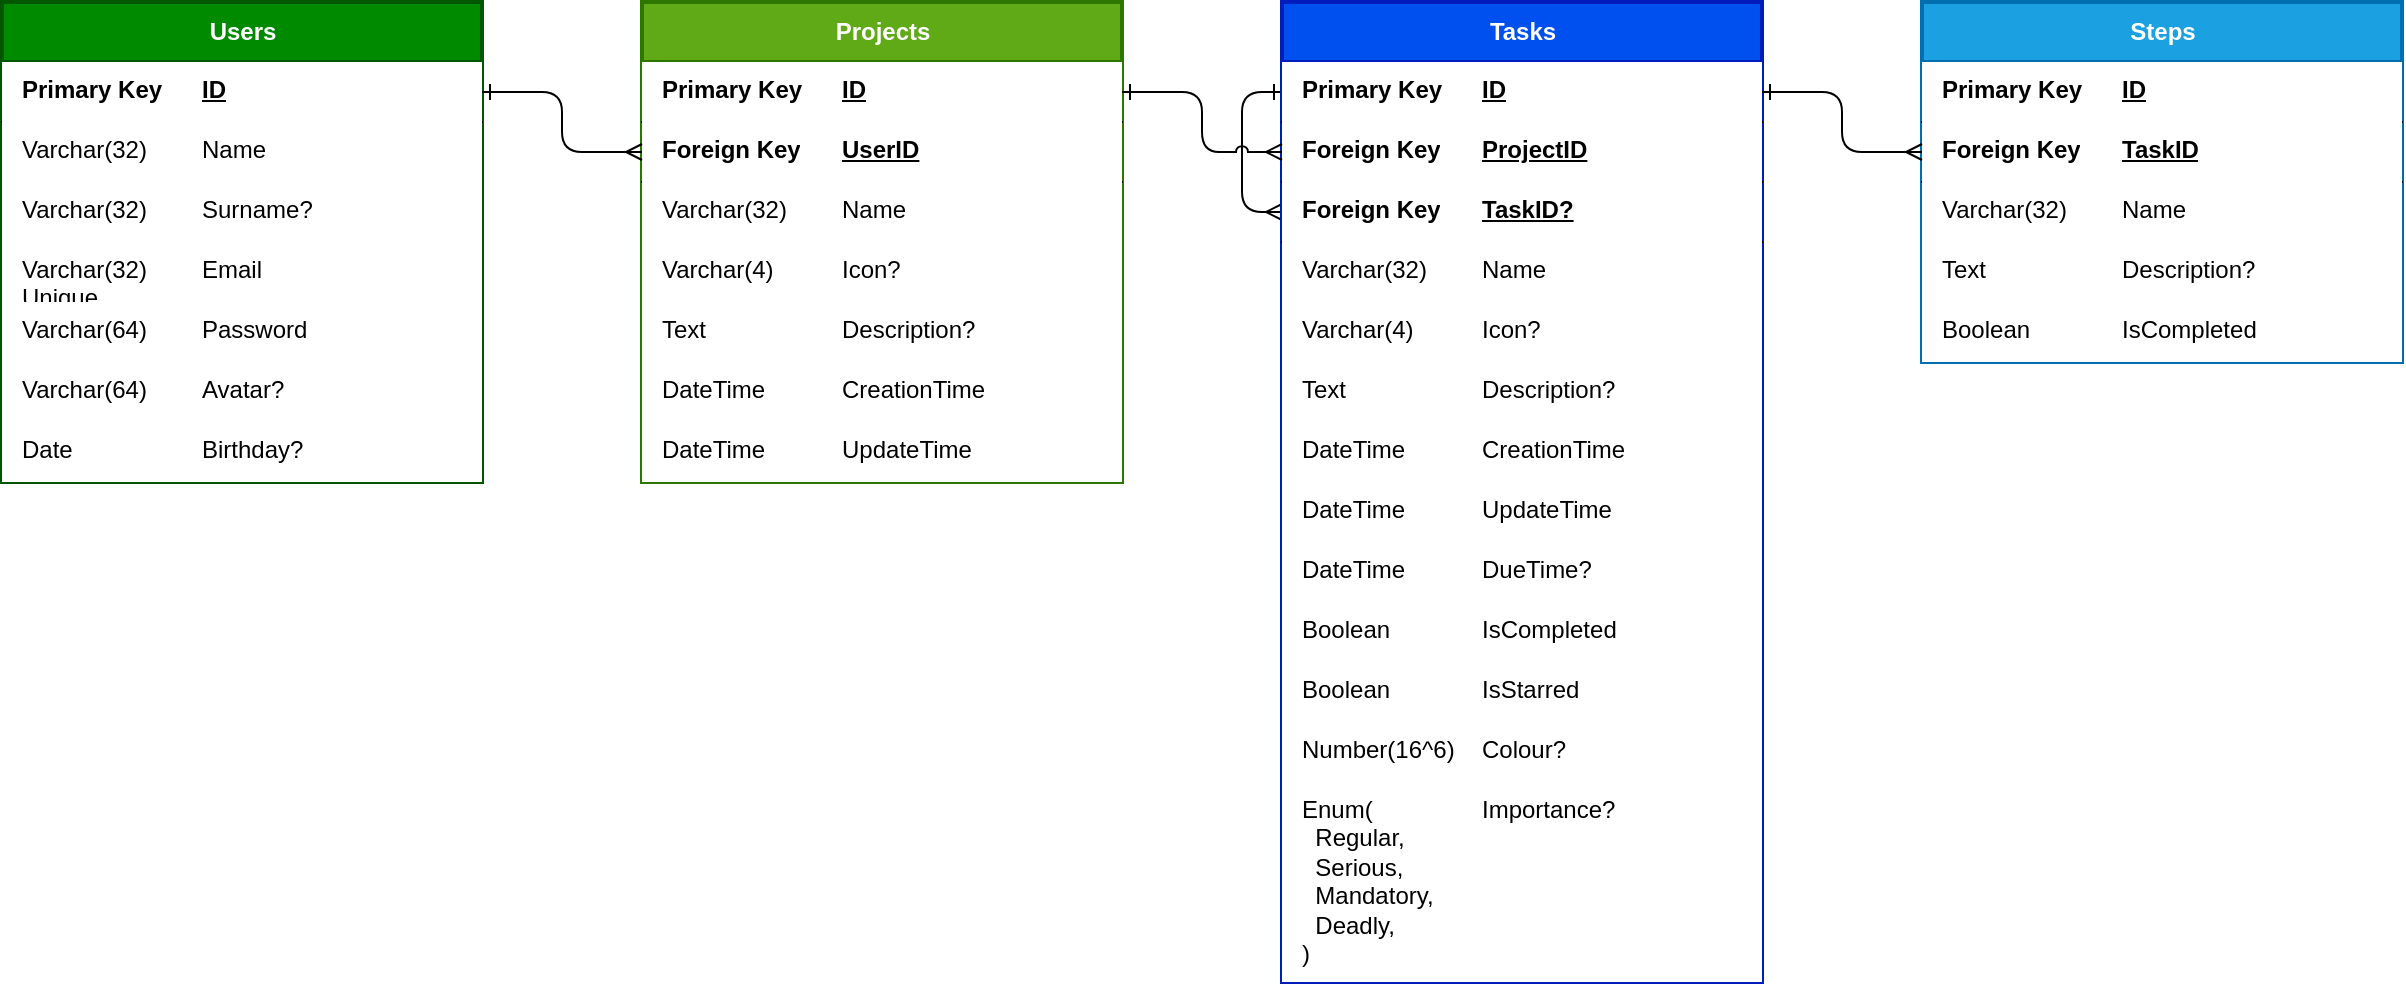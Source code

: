<mxfile version="23.0.2" type="device">
  <diagram name="Page-1" id="-p2JKgfNbA_Xg02xRwl7">
    <mxGraphModel dx="733" dy="437" grid="1" gridSize="10" guides="1" tooltips="1" connect="1" arrows="1" fold="1" page="1" pageScale="1" pageWidth="850" pageHeight="1100" math="0" shadow="0">
      <root>
        <mxCell id="0" />
        <mxCell id="1" parent="0" />
        <mxCell id="2vNhyGkmXn_JSFe3iauv-1" value="Users" style="shape=table;startSize=30;container=1;collapsible=1;childLayout=tableLayout;fixedRows=1;rowLines=0;fontStyle=1;align=center;resizeLast=1;html=1;fillColor=#008a00;fontColor=#ffffff;strokeColor=#005700;swimlaneFillColor=none;shadow=0;rounded=0;strokeWidth=2;" vertex="1" parent="1">
          <mxGeometry x="40" y="40" width="240" height="240" as="geometry" />
        </mxCell>
        <mxCell id="2vNhyGkmXn_JSFe3iauv-2" value="" style="shape=tableRow;horizontal=0;startSize=0;swimlaneHead=0;swimlaneBody=0;fillColor=none;collapsible=0;dropTarget=0;points=[[0,0.5],[1,0.5]];portConstraint=eastwest;top=0;left=0;right=0;bottom=1;align=left;spacingTop=0;spacing=2;spacingRight=0;spacingLeft=8;rounded=1;verticalAlign=top;" vertex="1" parent="2vNhyGkmXn_JSFe3iauv-1">
          <mxGeometry y="30" width="240" height="30" as="geometry" />
        </mxCell>
        <mxCell id="2vNhyGkmXn_JSFe3iauv-3" value="Primary Key" style="shape=partialRectangle;connectable=0;top=0;left=0;bottom=0;right=0;fontStyle=1;overflow=hidden;whiteSpace=wrap;html=1;align=left;spacingTop=0;spacing=2;spacingRight=0;spacingLeft=8;rounded=1;verticalAlign=top;" vertex="1" parent="2vNhyGkmXn_JSFe3iauv-2">
          <mxGeometry width="90.0" height="30" as="geometry">
            <mxRectangle width="90.0" height="30" as="alternateBounds" />
          </mxGeometry>
        </mxCell>
        <mxCell id="2vNhyGkmXn_JSFe3iauv-4" value="ID" style="shape=partialRectangle;connectable=0;top=0;left=0;bottom=0;right=0;align=left;spacingLeft=8;fontStyle=5;overflow=hidden;whiteSpace=wrap;html=1;spacingTop=0;spacing=2;spacingRight=0;rounded=1;verticalAlign=top;" vertex="1" parent="2vNhyGkmXn_JSFe3iauv-2">
          <mxGeometry x="90.0" width="150.0" height="30" as="geometry">
            <mxRectangle width="150.0" height="30" as="alternateBounds" />
          </mxGeometry>
        </mxCell>
        <mxCell id="2vNhyGkmXn_JSFe3iauv-5" value="" style="shape=tableRow;horizontal=0;startSize=0;swimlaneHead=0;swimlaneBody=0;fillColor=none;collapsible=0;dropTarget=0;points=[[0,0.5],[1,0.5]];portConstraint=eastwest;top=0;left=0;right=0;bottom=0;align=left;spacingTop=0;spacing=2;spacingRight=0;spacingLeft=8;rounded=1;verticalAlign=top;" vertex="1" parent="2vNhyGkmXn_JSFe3iauv-1">
          <mxGeometry y="60" width="240" height="30" as="geometry" />
        </mxCell>
        <mxCell id="2vNhyGkmXn_JSFe3iauv-6" value="Varchar(32)" style="shape=partialRectangle;connectable=0;top=0;left=0;bottom=0;right=0;editable=1;overflow=hidden;whiteSpace=wrap;html=1;align=left;spacingTop=0;spacing=2;spacingRight=0;spacingLeft=8;rounded=1;verticalAlign=top;" vertex="1" parent="2vNhyGkmXn_JSFe3iauv-5">
          <mxGeometry width="90.0" height="30" as="geometry">
            <mxRectangle width="90.0" height="30" as="alternateBounds" />
          </mxGeometry>
        </mxCell>
        <mxCell id="2vNhyGkmXn_JSFe3iauv-7" value="Name" style="shape=partialRectangle;connectable=0;top=0;left=0;bottom=0;right=0;align=left;spacingLeft=8;overflow=hidden;whiteSpace=wrap;html=1;spacingTop=0;spacing=2;spacingRight=0;rounded=1;verticalAlign=top;" vertex="1" parent="2vNhyGkmXn_JSFe3iauv-5">
          <mxGeometry x="90.0" width="150.0" height="30" as="geometry">
            <mxRectangle width="150.0" height="30" as="alternateBounds" />
          </mxGeometry>
        </mxCell>
        <mxCell id="2vNhyGkmXn_JSFe3iauv-8" value="" style="shape=tableRow;horizontal=0;startSize=0;swimlaneHead=0;swimlaneBody=0;fillColor=none;collapsible=0;dropTarget=0;points=[[0,0.5],[1,0.5]];portConstraint=eastwest;top=0;left=0;right=0;bottom=0;align=left;spacingTop=0;spacing=2;spacingRight=0;spacingLeft=8;rounded=1;verticalAlign=top;" vertex="1" parent="2vNhyGkmXn_JSFe3iauv-1">
          <mxGeometry y="90" width="240" height="30" as="geometry" />
        </mxCell>
        <mxCell id="2vNhyGkmXn_JSFe3iauv-9" value="Varchar(32)" style="shape=partialRectangle;connectable=0;top=0;left=0;bottom=0;right=0;editable=1;overflow=hidden;whiteSpace=wrap;html=1;align=left;spacingTop=0;spacing=2;spacingRight=0;spacingLeft=8;rounded=1;verticalAlign=top;" vertex="1" parent="2vNhyGkmXn_JSFe3iauv-8">
          <mxGeometry width="90.0" height="30" as="geometry">
            <mxRectangle width="90.0" height="30" as="alternateBounds" />
          </mxGeometry>
        </mxCell>
        <mxCell id="2vNhyGkmXn_JSFe3iauv-10" value="Surname?" style="shape=partialRectangle;connectable=0;top=0;left=0;bottom=0;right=0;align=left;spacingLeft=8;overflow=hidden;whiteSpace=wrap;html=1;spacingTop=0;spacing=2;spacingRight=0;rounded=1;verticalAlign=top;" vertex="1" parent="2vNhyGkmXn_JSFe3iauv-8">
          <mxGeometry x="90.0" width="150.0" height="30" as="geometry">
            <mxRectangle width="150.0" height="30" as="alternateBounds" />
          </mxGeometry>
        </mxCell>
        <mxCell id="2vNhyGkmXn_JSFe3iauv-11" value="" style="shape=tableRow;horizontal=0;startSize=0;swimlaneHead=0;swimlaneBody=0;fillColor=none;collapsible=0;dropTarget=0;points=[[0,0.5],[1,0.5]];portConstraint=eastwest;top=0;left=0;right=0;bottom=0;align=left;spacingTop=0;spacing=2;spacingRight=0;spacingLeft=8;rounded=1;verticalAlign=top;" vertex="1" parent="2vNhyGkmXn_JSFe3iauv-1">
          <mxGeometry y="120" width="240" height="30" as="geometry" />
        </mxCell>
        <mxCell id="2vNhyGkmXn_JSFe3iauv-12" value="Varchar(32) Unique" style="shape=partialRectangle;connectable=0;top=0;left=0;bottom=0;right=0;editable=1;overflow=hidden;whiteSpace=wrap;html=1;align=left;spacingTop=0;spacing=2;spacingRight=0;spacingLeft=8;rounded=1;verticalAlign=top;" vertex="1" parent="2vNhyGkmXn_JSFe3iauv-11">
          <mxGeometry width="90.0" height="30" as="geometry">
            <mxRectangle width="90.0" height="30" as="alternateBounds" />
          </mxGeometry>
        </mxCell>
        <mxCell id="2vNhyGkmXn_JSFe3iauv-13" value="Email" style="shape=partialRectangle;connectable=0;top=0;left=0;bottom=0;right=0;align=left;spacingLeft=8;overflow=hidden;whiteSpace=wrap;html=1;spacingTop=0;spacing=2;spacingRight=0;rounded=1;verticalAlign=top;" vertex="1" parent="2vNhyGkmXn_JSFe3iauv-11">
          <mxGeometry x="90.0" width="150.0" height="30" as="geometry">
            <mxRectangle width="150.0" height="30" as="alternateBounds" />
          </mxGeometry>
        </mxCell>
        <mxCell id="2vNhyGkmXn_JSFe3iauv-31" value="" style="shape=tableRow;horizontal=0;startSize=0;swimlaneHead=0;swimlaneBody=0;fillColor=none;collapsible=0;dropTarget=0;points=[[0,0.5],[1,0.5]];portConstraint=eastwest;top=0;left=0;right=0;bottom=0;align=left;spacingTop=0;spacing=2;spacingRight=0;spacingLeft=8;rounded=1;verticalAlign=top;" vertex="1" parent="2vNhyGkmXn_JSFe3iauv-1">
          <mxGeometry y="150" width="240" height="30" as="geometry" />
        </mxCell>
        <mxCell id="2vNhyGkmXn_JSFe3iauv-32" value="Varchar(64)" style="shape=partialRectangle;connectable=0;top=0;left=0;bottom=0;right=0;editable=1;overflow=hidden;whiteSpace=wrap;html=1;align=left;spacingTop=0;spacing=2;spacingRight=0;spacingLeft=8;rounded=1;verticalAlign=top;" vertex="1" parent="2vNhyGkmXn_JSFe3iauv-31">
          <mxGeometry width="90.0" height="30" as="geometry">
            <mxRectangle width="90.0" height="30" as="alternateBounds" />
          </mxGeometry>
        </mxCell>
        <mxCell id="2vNhyGkmXn_JSFe3iauv-33" value="Password" style="shape=partialRectangle;connectable=0;top=0;left=0;bottom=0;right=0;align=left;spacingLeft=8;overflow=hidden;whiteSpace=wrap;html=1;spacingTop=0;spacing=2;spacingRight=0;rounded=1;verticalAlign=top;" vertex="1" parent="2vNhyGkmXn_JSFe3iauv-31">
          <mxGeometry x="90.0" width="150.0" height="30" as="geometry">
            <mxRectangle width="150.0" height="30" as="alternateBounds" />
          </mxGeometry>
        </mxCell>
        <mxCell id="2vNhyGkmXn_JSFe3iauv-37" value="" style="shape=tableRow;horizontal=0;startSize=0;swimlaneHead=0;swimlaneBody=0;fillColor=none;collapsible=0;dropTarget=0;points=[[0,0.5],[1,0.5]];portConstraint=eastwest;top=0;left=0;right=0;bottom=0;align=left;spacingTop=0;spacing=2;spacingRight=0;spacingLeft=8;rounded=1;verticalAlign=top;" vertex="1" parent="2vNhyGkmXn_JSFe3iauv-1">
          <mxGeometry y="180" width="240" height="30" as="geometry" />
        </mxCell>
        <mxCell id="2vNhyGkmXn_JSFe3iauv-38" value="Varchar(64)" style="shape=partialRectangle;connectable=0;top=0;left=0;bottom=0;right=0;editable=1;overflow=hidden;whiteSpace=wrap;html=1;align=left;spacingTop=0;spacing=2;spacingRight=0;spacingLeft=8;rounded=1;verticalAlign=top;" vertex="1" parent="2vNhyGkmXn_JSFe3iauv-37">
          <mxGeometry width="90.0" height="30" as="geometry">
            <mxRectangle width="90.0" height="30" as="alternateBounds" />
          </mxGeometry>
        </mxCell>
        <mxCell id="2vNhyGkmXn_JSFe3iauv-39" value="Avatar?" style="shape=partialRectangle;connectable=0;top=0;left=0;bottom=0;right=0;align=left;spacingLeft=8;overflow=hidden;whiteSpace=wrap;html=1;spacingTop=0;spacing=2;spacingRight=0;rounded=1;verticalAlign=top;" vertex="1" parent="2vNhyGkmXn_JSFe3iauv-37">
          <mxGeometry x="90.0" width="150.0" height="30" as="geometry">
            <mxRectangle width="150.0" height="30" as="alternateBounds" />
          </mxGeometry>
        </mxCell>
        <mxCell id="2vNhyGkmXn_JSFe3iauv-34" value="" style="shape=tableRow;horizontal=0;startSize=0;swimlaneHead=0;swimlaneBody=0;fillColor=none;collapsible=0;dropTarget=0;points=[[0,0.5],[1,0.5]];portConstraint=eastwest;top=0;left=0;right=0;bottom=0;align=left;spacingTop=0;spacing=2;spacingRight=0;spacingLeft=8;rounded=1;verticalAlign=top;" vertex="1" parent="2vNhyGkmXn_JSFe3iauv-1">
          <mxGeometry y="210" width="240" height="30" as="geometry" />
        </mxCell>
        <mxCell id="2vNhyGkmXn_JSFe3iauv-35" value="Date" style="shape=partialRectangle;connectable=0;top=0;left=0;bottom=0;right=0;editable=1;overflow=hidden;whiteSpace=wrap;html=1;align=left;spacingTop=0;spacing=2;spacingRight=0;spacingLeft=8;rounded=1;verticalAlign=top;" vertex="1" parent="2vNhyGkmXn_JSFe3iauv-34">
          <mxGeometry width="90.0" height="30" as="geometry">
            <mxRectangle width="90.0" height="30" as="alternateBounds" />
          </mxGeometry>
        </mxCell>
        <mxCell id="2vNhyGkmXn_JSFe3iauv-36" value="Birthday?" style="shape=partialRectangle;connectable=0;top=0;left=0;bottom=0;right=0;align=left;spacingLeft=8;overflow=hidden;whiteSpace=wrap;html=1;spacingTop=0;spacing=2;spacingRight=0;rounded=1;verticalAlign=top;" vertex="1" parent="2vNhyGkmXn_JSFe3iauv-34">
          <mxGeometry x="90.0" width="150.0" height="30" as="geometry">
            <mxRectangle width="150.0" height="30" as="alternateBounds" />
          </mxGeometry>
        </mxCell>
        <mxCell id="2vNhyGkmXn_JSFe3iauv-40" value="Projects" style="shape=table;startSize=30;container=1;collapsible=1;childLayout=tableLayout;fixedRows=1;rowLines=0;fontStyle=1;align=center;resizeLast=1;html=1;fillColor=#60a917;fontColor=#ffffff;strokeColor=#2D7600;swimlaneFillColor=none;shadow=0;rounded=0;strokeWidth=2;" vertex="1" parent="1">
          <mxGeometry x="360" y="40" width="240" height="240" as="geometry" />
        </mxCell>
        <mxCell id="2vNhyGkmXn_JSFe3iauv-41" value="" style="shape=tableRow;horizontal=0;startSize=0;swimlaneHead=0;swimlaneBody=0;fillColor=none;collapsible=0;dropTarget=0;points=[[0,0.5],[1,0.5]];portConstraint=eastwest;top=0;left=0;right=0;bottom=1;align=left;spacingTop=0;spacing=2;spacingRight=0;spacingLeft=8;rounded=1;verticalAlign=top;" vertex="1" parent="2vNhyGkmXn_JSFe3iauv-40">
          <mxGeometry y="30" width="240" height="30" as="geometry" />
        </mxCell>
        <mxCell id="2vNhyGkmXn_JSFe3iauv-42" value="Primary Key" style="shape=partialRectangle;connectable=0;top=0;left=0;bottom=0;right=0;fontStyle=1;overflow=hidden;whiteSpace=wrap;html=1;align=left;spacingTop=0;spacing=2;spacingRight=0;spacingLeft=8;rounded=1;verticalAlign=top;" vertex="1" parent="2vNhyGkmXn_JSFe3iauv-41">
          <mxGeometry width="90.0" height="30" as="geometry">
            <mxRectangle width="90.0" height="30" as="alternateBounds" />
          </mxGeometry>
        </mxCell>
        <mxCell id="2vNhyGkmXn_JSFe3iauv-43" value="ID" style="shape=partialRectangle;connectable=0;top=0;left=0;bottom=0;right=0;align=left;spacingLeft=8;fontStyle=5;overflow=hidden;whiteSpace=wrap;html=1;spacingTop=0;spacing=2;spacingRight=0;rounded=1;verticalAlign=top;" vertex="1" parent="2vNhyGkmXn_JSFe3iauv-41">
          <mxGeometry x="90.0" width="150.0" height="30" as="geometry">
            <mxRectangle width="150.0" height="30" as="alternateBounds" />
          </mxGeometry>
        </mxCell>
        <mxCell id="2vNhyGkmXn_JSFe3iauv-62" value="" style="shape=tableRow;horizontal=0;startSize=0;swimlaneHead=0;swimlaneBody=0;fillColor=none;collapsible=0;dropTarget=0;points=[[0,0.5],[1,0.5]];portConstraint=eastwest;top=0;left=0;right=0;bottom=1;align=left;spacingTop=0;spacing=2;spacingRight=0;spacingLeft=8;rounded=1;verticalAlign=top;" vertex="1" parent="2vNhyGkmXn_JSFe3iauv-40">
          <mxGeometry y="60" width="240" height="30" as="geometry" />
        </mxCell>
        <mxCell id="2vNhyGkmXn_JSFe3iauv-63" value="Foreign Key" style="shape=partialRectangle;connectable=0;top=0;left=0;bottom=0;right=0;fontStyle=1;overflow=hidden;whiteSpace=wrap;html=1;align=left;spacingTop=0;spacing=2;spacingRight=0;spacingLeft=8;rounded=1;verticalAlign=top;" vertex="1" parent="2vNhyGkmXn_JSFe3iauv-62">
          <mxGeometry width="90.0" height="30" as="geometry">
            <mxRectangle width="90.0" height="30" as="alternateBounds" />
          </mxGeometry>
        </mxCell>
        <mxCell id="2vNhyGkmXn_JSFe3iauv-64" value="UserID" style="shape=partialRectangle;connectable=0;top=0;left=0;bottom=0;right=0;align=left;spacingLeft=8;fontStyle=5;overflow=hidden;whiteSpace=wrap;html=1;spacingTop=0;spacing=2;spacingRight=0;rounded=1;verticalAlign=top;" vertex="1" parent="2vNhyGkmXn_JSFe3iauv-62">
          <mxGeometry x="90.0" width="150.0" height="30" as="geometry">
            <mxRectangle width="150.0" height="30" as="alternateBounds" />
          </mxGeometry>
        </mxCell>
        <mxCell id="2vNhyGkmXn_JSFe3iauv-44" value="" style="shape=tableRow;horizontal=0;startSize=0;swimlaneHead=0;swimlaneBody=0;fillColor=none;collapsible=0;dropTarget=0;points=[[0,0.5],[1,0.5]];portConstraint=eastwest;top=0;left=0;right=0;bottom=0;align=left;spacingTop=0;spacing=2;spacingRight=0;spacingLeft=8;rounded=1;verticalAlign=top;" vertex="1" parent="2vNhyGkmXn_JSFe3iauv-40">
          <mxGeometry y="90" width="240" height="30" as="geometry" />
        </mxCell>
        <mxCell id="2vNhyGkmXn_JSFe3iauv-45" value="Varchar(32)" style="shape=partialRectangle;connectable=0;top=0;left=0;bottom=0;right=0;editable=1;overflow=hidden;whiteSpace=wrap;html=1;align=left;spacingTop=0;spacing=2;spacingRight=0;spacingLeft=8;rounded=1;verticalAlign=top;" vertex="1" parent="2vNhyGkmXn_JSFe3iauv-44">
          <mxGeometry width="90.0" height="30" as="geometry">
            <mxRectangle width="90.0" height="30" as="alternateBounds" />
          </mxGeometry>
        </mxCell>
        <mxCell id="2vNhyGkmXn_JSFe3iauv-46" value="Name" style="shape=partialRectangle;connectable=0;top=0;left=0;bottom=0;right=0;align=left;spacingLeft=8;overflow=hidden;whiteSpace=wrap;html=1;spacingTop=0;spacing=2;spacingRight=0;rounded=1;verticalAlign=top;" vertex="1" parent="2vNhyGkmXn_JSFe3iauv-44">
          <mxGeometry x="90.0" width="150.0" height="30" as="geometry">
            <mxRectangle width="150.0" height="30" as="alternateBounds" />
          </mxGeometry>
        </mxCell>
        <mxCell id="2vNhyGkmXn_JSFe3iauv-47" value="" style="shape=tableRow;horizontal=0;startSize=0;swimlaneHead=0;swimlaneBody=0;fillColor=none;collapsible=0;dropTarget=0;points=[[0,0.5],[1,0.5]];portConstraint=eastwest;top=0;left=0;right=0;bottom=0;align=left;spacingTop=0;spacing=2;spacingRight=0;spacingLeft=8;rounded=1;verticalAlign=top;" vertex="1" parent="2vNhyGkmXn_JSFe3iauv-40">
          <mxGeometry y="120" width="240" height="30" as="geometry" />
        </mxCell>
        <mxCell id="2vNhyGkmXn_JSFe3iauv-48" value="Varchar(4)" style="shape=partialRectangle;connectable=0;top=0;left=0;bottom=0;right=0;editable=1;overflow=hidden;whiteSpace=wrap;html=1;align=left;spacingTop=0;spacing=2;spacingRight=0;spacingLeft=8;rounded=1;verticalAlign=top;" vertex="1" parent="2vNhyGkmXn_JSFe3iauv-47">
          <mxGeometry width="90.0" height="30" as="geometry">
            <mxRectangle width="90.0" height="30" as="alternateBounds" />
          </mxGeometry>
        </mxCell>
        <mxCell id="2vNhyGkmXn_JSFe3iauv-49" value="Icon?" style="shape=partialRectangle;connectable=0;top=0;left=0;bottom=0;right=0;align=left;spacingLeft=8;overflow=hidden;whiteSpace=wrap;html=1;spacingTop=0;spacing=2;spacingRight=0;rounded=1;verticalAlign=top;" vertex="1" parent="2vNhyGkmXn_JSFe3iauv-47">
          <mxGeometry x="90.0" width="150.0" height="30" as="geometry">
            <mxRectangle width="150.0" height="30" as="alternateBounds" />
          </mxGeometry>
        </mxCell>
        <mxCell id="2vNhyGkmXn_JSFe3iauv-85" value="" style="shape=tableRow;horizontal=0;startSize=0;swimlaneHead=0;swimlaneBody=0;fillColor=none;collapsible=0;dropTarget=0;points=[[0,0.5],[1,0.5]];portConstraint=eastwest;top=0;left=0;right=0;bottom=0;align=left;spacingTop=0;spacing=2;spacingRight=0;spacingLeft=8;rounded=1;verticalAlign=top;" vertex="1" parent="2vNhyGkmXn_JSFe3iauv-40">
          <mxGeometry y="150" width="240" height="30" as="geometry" />
        </mxCell>
        <mxCell id="2vNhyGkmXn_JSFe3iauv-86" value="Text" style="shape=partialRectangle;connectable=0;top=0;left=0;bottom=0;right=0;editable=1;overflow=hidden;whiteSpace=wrap;html=1;align=left;spacingTop=0;spacing=2;spacingRight=0;spacingLeft=8;rounded=1;verticalAlign=top;" vertex="1" parent="2vNhyGkmXn_JSFe3iauv-85">
          <mxGeometry width="90.0" height="30" as="geometry">
            <mxRectangle width="90.0" height="30" as="alternateBounds" />
          </mxGeometry>
        </mxCell>
        <mxCell id="2vNhyGkmXn_JSFe3iauv-87" value="Description?" style="shape=partialRectangle;connectable=0;top=0;left=0;bottom=0;right=0;align=left;spacingLeft=8;overflow=hidden;whiteSpace=wrap;html=1;spacingTop=0;spacing=2;spacingRight=0;rounded=1;verticalAlign=top;" vertex="1" parent="2vNhyGkmXn_JSFe3iauv-85">
          <mxGeometry x="90.0" width="150.0" height="30" as="geometry">
            <mxRectangle width="150.0" height="30" as="alternateBounds" />
          </mxGeometry>
        </mxCell>
        <mxCell id="2vNhyGkmXn_JSFe3iauv-79" value="" style="shape=tableRow;horizontal=0;startSize=0;swimlaneHead=0;swimlaneBody=0;fillColor=none;collapsible=0;dropTarget=0;points=[[0,0.5],[1,0.5]];portConstraint=eastwest;top=0;left=0;right=0;bottom=0;align=left;spacingTop=0;spacing=2;spacingRight=0;spacingLeft=8;rounded=1;verticalAlign=top;" vertex="1" parent="2vNhyGkmXn_JSFe3iauv-40">
          <mxGeometry y="180" width="240" height="30" as="geometry" />
        </mxCell>
        <mxCell id="2vNhyGkmXn_JSFe3iauv-80" value="DateTime" style="shape=partialRectangle;connectable=0;top=0;left=0;bottom=0;right=0;editable=1;overflow=hidden;whiteSpace=wrap;html=1;align=left;spacingTop=0;spacing=2;spacingRight=0;spacingLeft=8;rounded=1;verticalAlign=top;" vertex="1" parent="2vNhyGkmXn_JSFe3iauv-79">
          <mxGeometry width="90.0" height="30" as="geometry">
            <mxRectangle width="90.0" height="30" as="alternateBounds" />
          </mxGeometry>
        </mxCell>
        <mxCell id="2vNhyGkmXn_JSFe3iauv-81" value="CreationTime" style="shape=partialRectangle;connectable=0;top=0;left=0;bottom=0;right=0;align=left;spacingLeft=8;overflow=hidden;whiteSpace=wrap;html=1;spacingTop=0;spacing=2;spacingRight=0;rounded=1;verticalAlign=top;" vertex="1" parent="2vNhyGkmXn_JSFe3iauv-79">
          <mxGeometry x="90.0" width="150.0" height="30" as="geometry">
            <mxRectangle width="150.0" height="30" as="alternateBounds" />
          </mxGeometry>
        </mxCell>
        <mxCell id="2vNhyGkmXn_JSFe3iauv-82" value="" style="shape=tableRow;horizontal=0;startSize=0;swimlaneHead=0;swimlaneBody=0;fillColor=none;collapsible=0;dropTarget=0;points=[[0,0.5],[1,0.5]];portConstraint=eastwest;top=0;left=0;right=0;bottom=0;align=left;spacingTop=0;spacing=2;spacingRight=0;spacingLeft=8;rounded=1;verticalAlign=top;" vertex="1" parent="2vNhyGkmXn_JSFe3iauv-40">
          <mxGeometry y="210" width="240" height="30" as="geometry" />
        </mxCell>
        <mxCell id="2vNhyGkmXn_JSFe3iauv-83" value="DateTime" style="shape=partialRectangle;connectable=0;top=0;left=0;bottom=0;right=0;editable=1;overflow=hidden;whiteSpace=wrap;html=1;align=left;spacingTop=0;spacing=2;spacingRight=0;spacingLeft=8;rounded=1;verticalAlign=top;" vertex="1" parent="2vNhyGkmXn_JSFe3iauv-82">
          <mxGeometry width="90.0" height="30" as="geometry">
            <mxRectangle width="90.0" height="30" as="alternateBounds" />
          </mxGeometry>
        </mxCell>
        <mxCell id="2vNhyGkmXn_JSFe3iauv-84" value="UpdateTime" style="shape=partialRectangle;connectable=0;top=0;left=0;bottom=0;right=0;align=left;spacingLeft=8;overflow=hidden;whiteSpace=wrap;html=1;spacingTop=0;spacing=2;spacingRight=0;rounded=1;verticalAlign=top;" vertex="1" parent="2vNhyGkmXn_JSFe3iauv-82">
          <mxGeometry x="90.0" width="150.0" height="30" as="geometry">
            <mxRectangle width="150.0" height="30" as="alternateBounds" />
          </mxGeometry>
        </mxCell>
        <mxCell id="2vNhyGkmXn_JSFe3iauv-91" style="edgeStyle=orthogonalEdgeStyle;rounded=1;orthogonalLoop=1;jettySize=auto;html=1;exitX=0;exitY=0.5;exitDx=0;exitDy=0;entryX=0;entryY=0.5;entryDx=0;entryDy=0;startArrow=ERmany;startFill=0;endArrow=ERone;endFill=0;jumpStyle=arc;verticalAlign=top;spacingTop=0;spacingLeft=8;" edge="1" parent="1" source="2vNhyGkmXn_JSFe3iauv-88" target="2vNhyGkmXn_JSFe3iauv-67">
          <mxGeometry relative="1" as="geometry" />
        </mxCell>
        <mxCell id="2vNhyGkmXn_JSFe3iauv-65" style="edgeStyle=orthogonalEdgeStyle;rounded=1;orthogonalLoop=1;jettySize=auto;html=1;exitX=0;exitY=0.5;exitDx=0;exitDy=0;entryX=1;entryY=0.5;entryDx=0;entryDy=0;endArrow=ERone;endFill=0;startArrow=ERmany;startFill=0;align=left;spacingTop=0;spacing=2;spacingRight=0;spacingLeft=8;jumpStyle=arc;verticalAlign=top;" edge="1" parent="1" source="2vNhyGkmXn_JSFe3iauv-62" target="2vNhyGkmXn_JSFe3iauv-2">
          <mxGeometry relative="1" as="geometry" />
        </mxCell>
        <mxCell id="2vNhyGkmXn_JSFe3iauv-66" value="Tasks" style="shape=table;startSize=30;container=1;collapsible=1;childLayout=tableLayout;fixedRows=1;rowLines=0;fontStyle=1;align=center;resizeLast=1;html=1;fillColor=#0050ef;fontColor=#ffffff;strokeColor=#001DBC;swimlaneFillColor=none;shadow=0;rounded=0;strokeWidth=2;" vertex="1" parent="1">
          <mxGeometry x="680" y="40" width="240.0" height="490" as="geometry" />
        </mxCell>
        <mxCell id="2vNhyGkmXn_JSFe3iauv-67" value="" style="shape=tableRow;horizontal=0;startSize=0;swimlaneHead=0;swimlaneBody=0;fillColor=none;collapsible=0;dropTarget=0;points=[[0,0.5],[1,0.5]];portConstraint=eastwest;top=0;left=0;right=0;bottom=1;align=left;spacingTop=0;spacing=2;spacingRight=0;spacingLeft=8;rounded=1;verticalAlign=top;" vertex="1" parent="2vNhyGkmXn_JSFe3iauv-66">
          <mxGeometry y="30" width="240.0" height="30" as="geometry" />
        </mxCell>
        <mxCell id="2vNhyGkmXn_JSFe3iauv-68" value="Primary Key" style="shape=partialRectangle;connectable=0;top=0;left=0;bottom=0;right=0;fontStyle=1;overflow=hidden;whiteSpace=wrap;html=1;align=left;spacingTop=0;spacing=2;spacingRight=0;spacingLeft=8;rounded=1;verticalAlign=top;" vertex="1" parent="2vNhyGkmXn_JSFe3iauv-67">
          <mxGeometry width="90.0" height="30" as="geometry">
            <mxRectangle width="90.0" height="30" as="alternateBounds" />
          </mxGeometry>
        </mxCell>
        <mxCell id="2vNhyGkmXn_JSFe3iauv-69" value="ID" style="shape=partialRectangle;connectable=0;top=0;left=0;bottom=0;right=0;align=left;spacingLeft=8;fontStyle=5;overflow=hidden;whiteSpace=wrap;html=1;spacingTop=0;spacing=2;spacingRight=0;rounded=1;verticalAlign=top;" vertex="1" parent="2vNhyGkmXn_JSFe3iauv-67">
          <mxGeometry x="90.0" width="150" height="30" as="geometry">
            <mxRectangle width="150" height="30" as="alternateBounds" />
          </mxGeometry>
        </mxCell>
        <mxCell id="2vNhyGkmXn_JSFe3iauv-70" value="" style="shape=tableRow;horizontal=0;startSize=0;swimlaneHead=0;swimlaneBody=0;fillColor=none;collapsible=0;dropTarget=0;points=[[0,0.5],[1,0.5]];portConstraint=eastwest;top=0;left=0;right=0;bottom=1;align=left;spacingTop=0;spacing=2;spacingRight=0;spacingLeft=8;rounded=1;verticalAlign=top;" vertex="1" parent="2vNhyGkmXn_JSFe3iauv-66">
          <mxGeometry y="60" width="240.0" height="30" as="geometry" />
        </mxCell>
        <mxCell id="2vNhyGkmXn_JSFe3iauv-71" value="Foreign Key" style="shape=partialRectangle;connectable=0;top=0;left=0;bottom=0;right=0;fontStyle=1;overflow=hidden;whiteSpace=wrap;html=1;align=left;spacingTop=0;spacing=2;spacingRight=0;spacingLeft=8;rounded=1;verticalAlign=top;" vertex="1" parent="2vNhyGkmXn_JSFe3iauv-70">
          <mxGeometry width="90.0" height="30" as="geometry">
            <mxRectangle width="90.0" height="30" as="alternateBounds" />
          </mxGeometry>
        </mxCell>
        <mxCell id="2vNhyGkmXn_JSFe3iauv-72" value="ProjectID" style="shape=partialRectangle;connectable=0;top=0;left=0;bottom=0;right=0;align=left;spacingLeft=8;fontStyle=5;overflow=hidden;whiteSpace=wrap;html=1;spacingTop=0;spacing=2;spacingRight=0;rounded=1;verticalAlign=top;" vertex="1" parent="2vNhyGkmXn_JSFe3iauv-70">
          <mxGeometry x="90.0" width="150" height="30" as="geometry">
            <mxRectangle width="150" height="30" as="alternateBounds" />
          </mxGeometry>
        </mxCell>
        <mxCell id="2vNhyGkmXn_JSFe3iauv-88" value="" style="shape=tableRow;horizontal=0;startSize=0;swimlaneHead=0;swimlaneBody=0;fillColor=none;collapsible=0;dropTarget=0;points=[[0,0.5],[1,0.5]];portConstraint=eastwest;top=0;left=0;right=0;bottom=1;align=left;spacingTop=0;spacing=2;spacingRight=0;spacingLeft=8;rounded=1;verticalAlign=top;" vertex="1" parent="2vNhyGkmXn_JSFe3iauv-66">
          <mxGeometry y="90" width="240.0" height="30" as="geometry" />
        </mxCell>
        <mxCell id="2vNhyGkmXn_JSFe3iauv-89" value="Foreign Key" style="shape=partialRectangle;connectable=0;top=0;left=0;bottom=0;right=0;fontStyle=1;overflow=hidden;whiteSpace=wrap;html=1;align=left;spacingTop=0;spacing=2;spacingRight=0;spacingLeft=8;rounded=1;verticalAlign=top;" vertex="1" parent="2vNhyGkmXn_JSFe3iauv-88">
          <mxGeometry width="90.0" height="30" as="geometry">
            <mxRectangle width="90.0" height="30" as="alternateBounds" />
          </mxGeometry>
        </mxCell>
        <mxCell id="2vNhyGkmXn_JSFe3iauv-90" value="TaskID?" style="shape=partialRectangle;connectable=0;top=0;left=0;bottom=0;right=0;align=left;spacingLeft=8;fontStyle=5;overflow=hidden;whiteSpace=wrap;html=1;spacingTop=0;spacing=2;spacingRight=0;rounded=1;verticalAlign=top;" vertex="1" parent="2vNhyGkmXn_JSFe3iauv-88">
          <mxGeometry x="90.0" width="150" height="30" as="geometry">
            <mxRectangle width="150" height="30" as="alternateBounds" />
          </mxGeometry>
        </mxCell>
        <mxCell id="2vNhyGkmXn_JSFe3iauv-73" value="" style="shape=tableRow;horizontal=0;startSize=0;swimlaneHead=0;swimlaneBody=0;fillColor=none;collapsible=0;dropTarget=0;points=[[0,0.5],[1,0.5]];portConstraint=eastwest;top=0;left=0;right=0;bottom=0;align=left;spacingTop=0;spacing=2;spacingRight=0;spacingLeft=8;rounded=1;verticalAlign=top;" vertex="1" parent="2vNhyGkmXn_JSFe3iauv-66">
          <mxGeometry y="120" width="240.0" height="30" as="geometry" />
        </mxCell>
        <mxCell id="2vNhyGkmXn_JSFe3iauv-74" value="Varchar(32)" style="shape=partialRectangle;connectable=0;top=0;left=0;bottom=0;right=0;editable=1;overflow=hidden;whiteSpace=wrap;html=1;align=left;spacingTop=0;spacing=2;spacingRight=0;spacingLeft=8;rounded=1;verticalAlign=top;" vertex="1" parent="2vNhyGkmXn_JSFe3iauv-73">
          <mxGeometry width="90.0" height="30" as="geometry">
            <mxRectangle width="90.0" height="30" as="alternateBounds" />
          </mxGeometry>
        </mxCell>
        <mxCell id="2vNhyGkmXn_JSFe3iauv-75" value="Name" style="shape=partialRectangle;connectable=0;top=0;left=0;bottom=0;right=0;align=left;spacingLeft=8;overflow=hidden;whiteSpace=wrap;html=1;spacingTop=0;spacing=2;spacingRight=0;rounded=1;verticalAlign=top;" vertex="1" parent="2vNhyGkmXn_JSFe3iauv-73">
          <mxGeometry x="90.0" width="150" height="30" as="geometry">
            <mxRectangle width="150" height="30" as="alternateBounds" />
          </mxGeometry>
        </mxCell>
        <mxCell id="2vNhyGkmXn_JSFe3iauv-76" value="" style="shape=tableRow;horizontal=0;startSize=0;swimlaneHead=0;swimlaneBody=0;fillColor=none;collapsible=0;dropTarget=0;points=[[0,0.5],[1,0.5]];portConstraint=eastwest;top=0;left=0;right=0;bottom=0;align=left;spacingTop=0;spacing=2;spacingRight=0;spacingLeft=8;rounded=1;verticalAlign=top;" vertex="1" parent="2vNhyGkmXn_JSFe3iauv-66">
          <mxGeometry y="150" width="240.0" height="30" as="geometry" />
        </mxCell>
        <mxCell id="2vNhyGkmXn_JSFe3iauv-77" value="Varchar(4)" style="shape=partialRectangle;connectable=0;top=0;left=0;bottom=0;right=0;editable=1;overflow=hidden;whiteSpace=wrap;html=1;align=left;spacingTop=0;spacing=2;spacingRight=0;spacingLeft=8;rounded=1;verticalAlign=top;" vertex="1" parent="2vNhyGkmXn_JSFe3iauv-76">
          <mxGeometry width="90.0" height="30" as="geometry">
            <mxRectangle width="90.0" height="30" as="alternateBounds" />
          </mxGeometry>
        </mxCell>
        <mxCell id="2vNhyGkmXn_JSFe3iauv-78" value="Icon?" style="shape=partialRectangle;connectable=0;top=0;left=0;bottom=0;right=0;align=left;spacingLeft=8;overflow=hidden;whiteSpace=wrap;html=1;spacingTop=0;spacing=2;spacingRight=0;rounded=1;verticalAlign=top;" vertex="1" parent="2vNhyGkmXn_JSFe3iauv-76">
          <mxGeometry x="90.0" width="150" height="30" as="geometry">
            <mxRectangle width="150" height="30" as="alternateBounds" />
          </mxGeometry>
        </mxCell>
        <mxCell id="2vNhyGkmXn_JSFe3iauv-95" value="" style="shape=tableRow;horizontal=0;startSize=0;swimlaneHead=0;swimlaneBody=0;fillColor=none;collapsible=0;dropTarget=0;points=[[0,0.5],[1,0.5]];portConstraint=eastwest;top=0;left=0;right=0;bottom=0;align=left;spacingTop=0;spacing=2;spacingRight=0;spacingLeft=8;rounded=1;verticalAlign=top;" vertex="1" parent="2vNhyGkmXn_JSFe3iauv-66">
          <mxGeometry y="180" width="240.0" height="30" as="geometry" />
        </mxCell>
        <mxCell id="2vNhyGkmXn_JSFe3iauv-96" value="Text" style="shape=partialRectangle;connectable=0;top=0;left=0;bottom=0;right=0;editable=1;overflow=hidden;whiteSpace=wrap;html=1;align=left;spacingTop=0;spacing=2;spacingRight=0;spacingLeft=8;rounded=1;verticalAlign=top;" vertex="1" parent="2vNhyGkmXn_JSFe3iauv-95">
          <mxGeometry width="90.0" height="30" as="geometry">
            <mxRectangle width="90.0" height="30" as="alternateBounds" />
          </mxGeometry>
        </mxCell>
        <mxCell id="2vNhyGkmXn_JSFe3iauv-97" value="Description?" style="shape=partialRectangle;connectable=0;top=0;left=0;bottom=0;right=0;align=left;spacingLeft=8;overflow=hidden;whiteSpace=wrap;html=1;spacingTop=0;spacing=2;spacingRight=0;rounded=1;verticalAlign=top;" vertex="1" parent="2vNhyGkmXn_JSFe3iauv-95">
          <mxGeometry x="90.0" width="150" height="30" as="geometry">
            <mxRectangle width="150" height="30" as="alternateBounds" />
          </mxGeometry>
        </mxCell>
        <mxCell id="2vNhyGkmXn_JSFe3iauv-98" value="" style="shape=tableRow;horizontal=0;startSize=0;swimlaneHead=0;swimlaneBody=0;fillColor=none;collapsible=0;dropTarget=0;points=[[0,0.5],[1,0.5]];portConstraint=eastwest;top=0;left=0;right=0;bottom=0;align=left;spacingTop=0;spacing=2;spacingRight=0;spacingLeft=8;rounded=1;verticalAlign=top;" vertex="1" parent="2vNhyGkmXn_JSFe3iauv-66">
          <mxGeometry y="210" width="240.0" height="30" as="geometry" />
        </mxCell>
        <mxCell id="2vNhyGkmXn_JSFe3iauv-99" value="DateTime" style="shape=partialRectangle;connectable=0;top=0;left=0;bottom=0;right=0;editable=1;overflow=hidden;whiteSpace=wrap;html=1;align=left;spacingTop=0;spacing=2;spacingRight=0;spacingLeft=8;rounded=1;verticalAlign=top;" vertex="1" parent="2vNhyGkmXn_JSFe3iauv-98">
          <mxGeometry width="90.0" height="30" as="geometry">
            <mxRectangle width="90.0" height="30" as="alternateBounds" />
          </mxGeometry>
        </mxCell>
        <mxCell id="2vNhyGkmXn_JSFe3iauv-100" value="CreationTime" style="shape=partialRectangle;connectable=0;top=0;left=0;bottom=0;right=0;align=left;spacingLeft=8;overflow=hidden;whiteSpace=wrap;html=1;spacingTop=0;spacing=2;spacingRight=0;rounded=1;verticalAlign=top;" vertex="1" parent="2vNhyGkmXn_JSFe3iauv-98">
          <mxGeometry x="90.0" width="150" height="30" as="geometry">
            <mxRectangle width="150" height="30" as="alternateBounds" />
          </mxGeometry>
        </mxCell>
        <mxCell id="2vNhyGkmXn_JSFe3iauv-101" value="" style="shape=tableRow;horizontal=0;startSize=0;swimlaneHead=0;swimlaneBody=0;fillColor=none;collapsible=0;dropTarget=0;points=[[0,0.5],[1,0.5]];portConstraint=eastwest;top=0;left=0;right=0;bottom=0;align=left;spacingTop=0;spacing=2;spacingRight=0;spacingLeft=8;rounded=1;verticalAlign=top;" vertex="1" parent="2vNhyGkmXn_JSFe3iauv-66">
          <mxGeometry y="240" width="240.0" height="30" as="geometry" />
        </mxCell>
        <mxCell id="2vNhyGkmXn_JSFe3iauv-102" value="DateTime" style="shape=partialRectangle;connectable=0;top=0;left=0;bottom=0;right=0;editable=1;overflow=hidden;whiteSpace=wrap;html=1;align=left;spacingTop=0;spacing=2;spacingRight=0;spacingLeft=8;rounded=1;verticalAlign=top;" vertex="1" parent="2vNhyGkmXn_JSFe3iauv-101">
          <mxGeometry width="90.0" height="30" as="geometry">
            <mxRectangle width="90.0" height="30" as="alternateBounds" />
          </mxGeometry>
        </mxCell>
        <mxCell id="2vNhyGkmXn_JSFe3iauv-103" value="UpdateTime" style="shape=partialRectangle;connectable=0;top=0;left=0;bottom=0;right=0;align=left;spacingLeft=8;overflow=hidden;whiteSpace=wrap;html=1;spacingTop=0;spacing=2;spacingRight=0;rounded=1;verticalAlign=top;" vertex="1" parent="2vNhyGkmXn_JSFe3iauv-101">
          <mxGeometry x="90.0" width="150" height="30" as="geometry">
            <mxRectangle width="150" height="30" as="alternateBounds" />
          </mxGeometry>
        </mxCell>
        <mxCell id="2vNhyGkmXn_JSFe3iauv-137" value="" style="shape=tableRow;horizontal=0;startSize=0;swimlaneHead=0;swimlaneBody=0;fillColor=none;collapsible=0;dropTarget=0;points=[[0,0.5],[1,0.5]];portConstraint=eastwest;top=0;left=0;right=0;bottom=0;align=left;spacingTop=0;spacing=2;spacingRight=0;spacingLeft=8;rounded=1;verticalAlign=top;" vertex="1" parent="2vNhyGkmXn_JSFe3iauv-66">
          <mxGeometry y="270" width="240.0" height="30" as="geometry" />
        </mxCell>
        <mxCell id="2vNhyGkmXn_JSFe3iauv-138" value="DateTime" style="shape=partialRectangle;connectable=0;top=0;left=0;bottom=0;right=0;editable=1;overflow=hidden;whiteSpace=wrap;html=1;align=left;spacingTop=0;spacing=2;spacingRight=0;spacingLeft=8;rounded=1;verticalAlign=top;" vertex="1" parent="2vNhyGkmXn_JSFe3iauv-137">
          <mxGeometry width="90.0" height="30" as="geometry">
            <mxRectangle width="90.0" height="30" as="alternateBounds" />
          </mxGeometry>
        </mxCell>
        <mxCell id="2vNhyGkmXn_JSFe3iauv-139" value="DueTime?" style="shape=partialRectangle;connectable=0;top=0;left=0;bottom=0;right=0;align=left;spacingLeft=8;overflow=hidden;whiteSpace=wrap;html=1;spacingTop=0;spacing=2;spacingRight=0;rounded=1;verticalAlign=top;" vertex="1" parent="2vNhyGkmXn_JSFe3iauv-137">
          <mxGeometry x="90.0" width="150" height="30" as="geometry">
            <mxRectangle width="150" height="30" as="alternateBounds" />
          </mxGeometry>
        </mxCell>
        <mxCell id="2vNhyGkmXn_JSFe3iauv-186" value="" style="shape=tableRow;horizontal=0;startSize=0;swimlaneHead=0;swimlaneBody=0;fillColor=none;collapsible=0;dropTarget=0;points=[[0,0.5],[1,0.5]];portConstraint=eastwest;top=0;left=0;right=0;bottom=0;align=left;spacingTop=0;spacing=2;spacingRight=0;spacingLeft=8;rounded=1;verticalAlign=top;" vertex="1" parent="2vNhyGkmXn_JSFe3iauv-66">
          <mxGeometry y="300" width="240.0" height="30" as="geometry" />
        </mxCell>
        <mxCell id="2vNhyGkmXn_JSFe3iauv-187" value="Boolean" style="shape=partialRectangle;connectable=0;top=0;left=0;bottom=0;right=0;editable=1;overflow=hidden;whiteSpace=wrap;html=1;align=left;spacingTop=0;spacing=2;spacingRight=0;spacingLeft=8;rounded=1;verticalAlign=top;" vertex="1" parent="2vNhyGkmXn_JSFe3iauv-186">
          <mxGeometry width="90.0" height="30" as="geometry">
            <mxRectangle width="90.0" height="30" as="alternateBounds" />
          </mxGeometry>
        </mxCell>
        <mxCell id="2vNhyGkmXn_JSFe3iauv-188" value="IsCompleted" style="shape=partialRectangle;connectable=0;top=0;left=0;bottom=0;right=0;align=left;spacingLeft=8;overflow=hidden;whiteSpace=wrap;html=1;spacingTop=0;spacing=2;spacingRight=0;rounded=1;verticalAlign=top;" vertex="1" parent="2vNhyGkmXn_JSFe3iauv-186">
          <mxGeometry x="90.0" width="150" height="30" as="geometry">
            <mxRectangle width="150" height="30" as="alternateBounds" />
          </mxGeometry>
        </mxCell>
        <mxCell id="2vNhyGkmXn_JSFe3iauv-189" value="" style="shape=tableRow;horizontal=0;startSize=0;swimlaneHead=0;swimlaneBody=0;fillColor=none;collapsible=0;dropTarget=0;points=[[0,0.5],[1,0.5]];portConstraint=eastwest;top=0;left=0;right=0;bottom=0;align=left;spacingTop=0;spacing=2;spacingRight=0;spacingLeft=8;rounded=1;verticalAlign=top;" vertex="1" parent="2vNhyGkmXn_JSFe3iauv-66">
          <mxGeometry y="330" width="240.0" height="30" as="geometry" />
        </mxCell>
        <mxCell id="2vNhyGkmXn_JSFe3iauv-190" value="Boolean" style="shape=partialRectangle;connectable=0;top=0;left=0;bottom=0;right=0;editable=1;overflow=hidden;whiteSpace=wrap;html=1;align=left;spacingTop=0;spacing=2;spacingRight=0;spacingLeft=8;rounded=1;verticalAlign=top;" vertex="1" parent="2vNhyGkmXn_JSFe3iauv-189">
          <mxGeometry width="90.0" height="30" as="geometry">
            <mxRectangle width="90.0" height="30" as="alternateBounds" />
          </mxGeometry>
        </mxCell>
        <mxCell id="2vNhyGkmXn_JSFe3iauv-191" value="IsStarred" style="shape=partialRectangle;connectable=0;top=0;left=0;bottom=0;right=0;align=left;spacingLeft=8;overflow=hidden;whiteSpace=wrap;html=1;spacingTop=0;spacing=2;spacingRight=0;rounded=1;verticalAlign=top;" vertex="1" parent="2vNhyGkmXn_JSFe3iauv-189">
          <mxGeometry x="90.0" width="150" height="30" as="geometry">
            <mxRectangle width="150" height="30" as="alternateBounds" />
          </mxGeometry>
        </mxCell>
        <mxCell id="2vNhyGkmXn_JSFe3iauv-183" value="" style="shape=tableRow;horizontal=0;startSize=0;swimlaneHead=0;swimlaneBody=0;fillColor=none;collapsible=0;dropTarget=0;points=[[0,0.5],[1,0.5]];portConstraint=eastwest;top=0;left=0;right=0;bottom=0;align=left;spacingTop=0;spacing=2;spacingRight=0;spacingLeft=8;rounded=1;verticalAlign=top;" vertex="1" parent="2vNhyGkmXn_JSFe3iauv-66">
          <mxGeometry y="360" width="240.0" height="30" as="geometry" />
        </mxCell>
        <mxCell id="2vNhyGkmXn_JSFe3iauv-184" value="Number(16^6)" style="shape=partialRectangle;connectable=0;top=0;left=0;bottom=0;right=0;editable=1;overflow=hidden;whiteSpace=wrap;html=1;align=left;spacingTop=0;spacing=2;spacingRight=0;spacingLeft=8;rounded=1;verticalAlign=top;" vertex="1" parent="2vNhyGkmXn_JSFe3iauv-183">
          <mxGeometry width="90.0" height="30" as="geometry">
            <mxRectangle width="90.0" height="30" as="alternateBounds" />
          </mxGeometry>
        </mxCell>
        <mxCell id="2vNhyGkmXn_JSFe3iauv-185" value="Colour?" style="shape=partialRectangle;connectable=0;top=0;left=0;bottom=0;right=0;align=left;spacingLeft=8;overflow=hidden;whiteSpace=wrap;html=1;spacingTop=0;spacing=2;spacingRight=0;rounded=1;verticalAlign=top;" vertex="1" parent="2vNhyGkmXn_JSFe3iauv-183">
          <mxGeometry x="90.0" width="150" height="30" as="geometry">
            <mxRectangle width="150" height="30" as="alternateBounds" />
          </mxGeometry>
        </mxCell>
        <mxCell id="2vNhyGkmXn_JSFe3iauv-192" value="" style="shape=tableRow;horizontal=0;startSize=0;swimlaneHead=0;swimlaneBody=0;fillColor=none;collapsible=0;dropTarget=0;points=[[0,0.5],[1,0.5]];portConstraint=eastwest;top=0;left=0;right=0;bottom=0;align=left;spacingTop=0;spacing=2;spacingRight=0;spacingLeft=8;rounded=1;verticalAlign=top;" vertex="1" parent="2vNhyGkmXn_JSFe3iauv-66">
          <mxGeometry y="390" width="240.0" height="100" as="geometry" />
        </mxCell>
        <mxCell id="2vNhyGkmXn_JSFe3iauv-193" value="Enum(&lt;br&gt;&amp;nbsp; Regular,&lt;br&gt;&amp;nbsp; Serious,&lt;br&gt;&amp;nbsp; Mandatory,&lt;br&gt;&amp;nbsp; Deadly,&lt;br&gt;)" style="shape=partialRectangle;connectable=0;top=0;left=0;bottom=0;right=0;editable=1;overflow=hidden;whiteSpace=wrap;html=1;align=left;spacingTop=0;spacing=2;spacingRight=0;spacingLeft=8;rounded=1;verticalAlign=top;" vertex="1" parent="2vNhyGkmXn_JSFe3iauv-192">
          <mxGeometry width="90.0" height="100" as="geometry">
            <mxRectangle width="90.0" height="100" as="alternateBounds" />
          </mxGeometry>
        </mxCell>
        <mxCell id="2vNhyGkmXn_JSFe3iauv-194" value="Importance?" style="shape=partialRectangle;connectable=0;top=0;left=0;bottom=0;right=0;align=left;spacingLeft=8;overflow=hidden;whiteSpace=wrap;html=1;spacingTop=0;spacing=2;spacingRight=0;rounded=1;verticalAlign=top;" vertex="1" parent="2vNhyGkmXn_JSFe3iauv-192">
          <mxGeometry x="90.0" width="150" height="100" as="geometry">
            <mxRectangle width="150" height="100" as="alternateBounds" />
          </mxGeometry>
        </mxCell>
        <mxCell id="2vNhyGkmXn_JSFe3iauv-93" style="edgeStyle=orthogonalEdgeStyle;rounded=1;orthogonalLoop=1;jettySize=auto;html=1;exitX=0;exitY=0.5;exitDx=0;exitDy=0;entryX=1;entryY=0.5;entryDx=0;entryDy=0;startArrow=ERmany;startFill=0;endArrow=ERone;endFill=0;jumpStyle=arc;verticalAlign=top;spacingTop=0;spacingLeft=8;" edge="1" parent="1" source="2vNhyGkmXn_JSFe3iauv-70" target="2vNhyGkmXn_JSFe3iauv-41">
          <mxGeometry relative="1" as="geometry">
            <mxPoint x="690" y="155" as="sourcePoint" />
            <mxPoint x="690" y="95" as="targetPoint" />
          </mxGeometry>
        </mxCell>
        <mxCell id="2vNhyGkmXn_JSFe3iauv-104" value="Steps" style="shape=table;startSize=30;container=1;collapsible=1;childLayout=tableLayout;fixedRows=1;rowLines=0;fontStyle=1;align=center;resizeLast=1;html=1;fillColor=#1ba1e2;fontColor=#ffffff;strokeColor=#006EAF;swimlaneFillColor=none;shadow=0;rounded=0;strokeWidth=2;" vertex="1" parent="1">
          <mxGeometry x="1000" y="40" width="240" height="180" as="geometry" />
        </mxCell>
        <mxCell id="2vNhyGkmXn_JSFe3iauv-105" value="" style="shape=tableRow;horizontal=0;startSize=0;swimlaneHead=0;swimlaneBody=0;fillColor=none;collapsible=0;dropTarget=0;points=[[0,0.5],[1,0.5]];portConstraint=eastwest;top=0;left=0;right=0;bottom=1;align=left;spacingTop=0;spacing=2;spacingRight=0;spacingLeft=8;rounded=1;verticalAlign=top;" vertex="1" parent="2vNhyGkmXn_JSFe3iauv-104">
          <mxGeometry y="30" width="240" height="30" as="geometry" />
        </mxCell>
        <mxCell id="2vNhyGkmXn_JSFe3iauv-106" value="Primary Key" style="shape=partialRectangle;connectable=0;top=0;left=0;bottom=0;right=0;fontStyle=1;overflow=hidden;whiteSpace=wrap;html=1;align=left;spacingTop=0;spacing=2;spacingRight=0;spacingLeft=8;rounded=1;verticalAlign=top;" vertex="1" parent="2vNhyGkmXn_JSFe3iauv-105">
          <mxGeometry width="90.0" height="30" as="geometry">
            <mxRectangle width="90.0" height="30" as="alternateBounds" />
          </mxGeometry>
        </mxCell>
        <mxCell id="2vNhyGkmXn_JSFe3iauv-107" value="ID" style="shape=partialRectangle;connectable=0;top=0;left=0;bottom=0;right=0;align=left;spacingLeft=8;fontStyle=5;overflow=hidden;whiteSpace=wrap;html=1;spacingTop=0;spacing=2;spacingRight=0;rounded=1;verticalAlign=top;" vertex="1" parent="2vNhyGkmXn_JSFe3iauv-105">
          <mxGeometry x="90.0" width="150.0" height="30" as="geometry">
            <mxRectangle width="150.0" height="30" as="alternateBounds" />
          </mxGeometry>
        </mxCell>
        <mxCell id="2vNhyGkmXn_JSFe3iauv-111" value="" style="shape=tableRow;horizontal=0;startSize=0;swimlaneHead=0;swimlaneBody=0;fillColor=none;collapsible=0;dropTarget=0;points=[[0,0.5],[1,0.5]];portConstraint=eastwest;top=0;left=0;right=0;bottom=1;align=left;spacingTop=0;spacing=2;spacingRight=0;spacingLeft=8;rounded=1;verticalAlign=top;" vertex="1" parent="2vNhyGkmXn_JSFe3iauv-104">
          <mxGeometry y="60" width="240" height="30" as="geometry" />
        </mxCell>
        <mxCell id="2vNhyGkmXn_JSFe3iauv-112" value="Foreign Key" style="shape=partialRectangle;connectable=0;top=0;left=0;bottom=0;right=0;fontStyle=1;overflow=hidden;whiteSpace=wrap;html=1;align=left;spacingTop=0;spacing=2;spacingRight=0;spacingLeft=8;rounded=1;verticalAlign=top;" vertex="1" parent="2vNhyGkmXn_JSFe3iauv-111">
          <mxGeometry width="90.0" height="30" as="geometry">
            <mxRectangle width="90.0" height="30" as="alternateBounds" />
          </mxGeometry>
        </mxCell>
        <mxCell id="2vNhyGkmXn_JSFe3iauv-113" value="TaskID" style="shape=partialRectangle;connectable=0;top=0;left=0;bottom=0;right=0;align=left;spacingLeft=8;fontStyle=5;overflow=hidden;whiteSpace=wrap;html=1;spacingTop=0;spacing=2;spacingRight=0;rounded=1;verticalAlign=top;" vertex="1" parent="2vNhyGkmXn_JSFe3iauv-111">
          <mxGeometry x="90.0" width="150.0" height="30" as="geometry">
            <mxRectangle width="150.0" height="30" as="alternateBounds" />
          </mxGeometry>
        </mxCell>
        <mxCell id="2vNhyGkmXn_JSFe3iauv-114" value="" style="shape=tableRow;horizontal=0;startSize=0;swimlaneHead=0;swimlaneBody=0;fillColor=none;collapsible=0;dropTarget=0;points=[[0,0.5],[1,0.5]];portConstraint=eastwest;top=0;left=0;right=0;bottom=0;align=left;spacingTop=0;spacing=2;spacingRight=0;spacingLeft=8;rounded=1;verticalAlign=top;" vertex="1" parent="2vNhyGkmXn_JSFe3iauv-104">
          <mxGeometry y="90" width="240" height="30" as="geometry" />
        </mxCell>
        <mxCell id="2vNhyGkmXn_JSFe3iauv-115" value="Varchar(32)" style="shape=partialRectangle;connectable=0;top=0;left=0;bottom=0;right=0;editable=1;overflow=hidden;whiteSpace=wrap;html=1;align=left;spacingTop=0;spacing=2;spacingRight=0;spacingLeft=8;rounded=1;verticalAlign=top;" vertex="1" parent="2vNhyGkmXn_JSFe3iauv-114">
          <mxGeometry width="90.0" height="30" as="geometry">
            <mxRectangle width="90.0" height="30" as="alternateBounds" />
          </mxGeometry>
        </mxCell>
        <mxCell id="2vNhyGkmXn_JSFe3iauv-116" value="Name" style="shape=partialRectangle;connectable=0;top=0;left=0;bottom=0;right=0;align=left;spacingLeft=8;overflow=hidden;whiteSpace=wrap;html=1;spacingTop=0;spacing=2;spacingRight=0;rounded=1;verticalAlign=top;" vertex="1" parent="2vNhyGkmXn_JSFe3iauv-114">
          <mxGeometry x="90.0" width="150.0" height="30" as="geometry">
            <mxRectangle width="150.0" height="30" as="alternateBounds" />
          </mxGeometry>
        </mxCell>
        <mxCell id="2vNhyGkmXn_JSFe3iauv-120" value="" style="shape=tableRow;horizontal=0;startSize=0;swimlaneHead=0;swimlaneBody=0;fillColor=none;collapsible=0;dropTarget=0;points=[[0,0.5],[1,0.5]];portConstraint=eastwest;top=0;left=0;right=0;bottom=0;align=left;spacingTop=0;spacing=2;spacingRight=0;spacingLeft=8;rounded=1;verticalAlign=top;" vertex="1" parent="2vNhyGkmXn_JSFe3iauv-104">
          <mxGeometry y="120" width="240" height="30" as="geometry" />
        </mxCell>
        <mxCell id="2vNhyGkmXn_JSFe3iauv-121" value="Text" style="shape=partialRectangle;connectable=0;top=0;left=0;bottom=0;right=0;editable=1;overflow=hidden;whiteSpace=wrap;html=1;align=left;spacingTop=0;spacing=2;spacingRight=0;spacingLeft=8;rounded=1;verticalAlign=top;" vertex="1" parent="2vNhyGkmXn_JSFe3iauv-120">
          <mxGeometry width="90.0" height="30" as="geometry">
            <mxRectangle width="90.0" height="30" as="alternateBounds" />
          </mxGeometry>
        </mxCell>
        <mxCell id="2vNhyGkmXn_JSFe3iauv-122" value="Description?" style="shape=partialRectangle;connectable=0;top=0;left=0;bottom=0;right=0;align=left;spacingLeft=8;overflow=hidden;whiteSpace=wrap;html=1;spacingTop=0;spacing=2;spacingRight=0;rounded=1;verticalAlign=top;" vertex="1" parent="2vNhyGkmXn_JSFe3iauv-120">
          <mxGeometry x="90.0" width="150.0" height="30" as="geometry">
            <mxRectangle width="150.0" height="30" as="alternateBounds" />
          </mxGeometry>
        </mxCell>
        <mxCell id="2vNhyGkmXn_JSFe3iauv-134" value="" style="shape=tableRow;horizontal=0;startSize=0;swimlaneHead=0;swimlaneBody=0;fillColor=none;collapsible=0;dropTarget=0;points=[[0,0.5],[1,0.5]];portConstraint=eastwest;top=0;left=0;right=0;bottom=0;align=left;spacingTop=0;spacing=2;spacingRight=0;spacingLeft=8;rounded=1;verticalAlign=top;" vertex="1" parent="2vNhyGkmXn_JSFe3iauv-104">
          <mxGeometry y="150" width="240" height="30" as="geometry" />
        </mxCell>
        <mxCell id="2vNhyGkmXn_JSFe3iauv-135" value="Boolean" style="shape=partialRectangle;connectable=0;top=0;left=0;bottom=0;right=0;editable=1;overflow=hidden;whiteSpace=wrap;html=1;align=left;spacingTop=0;spacing=2;spacingRight=0;spacingLeft=8;rounded=1;verticalAlign=top;" vertex="1" parent="2vNhyGkmXn_JSFe3iauv-134">
          <mxGeometry width="90.0" height="30" as="geometry">
            <mxRectangle width="90.0" height="30" as="alternateBounds" />
          </mxGeometry>
        </mxCell>
        <mxCell id="2vNhyGkmXn_JSFe3iauv-136" value="IsCompleted" style="shape=partialRectangle;connectable=0;top=0;left=0;bottom=0;right=0;align=left;spacingLeft=8;overflow=hidden;whiteSpace=wrap;html=1;spacingTop=0;spacing=2;spacingRight=0;rounded=1;verticalAlign=top;" vertex="1" parent="2vNhyGkmXn_JSFe3iauv-134">
          <mxGeometry x="90.0" width="150.0" height="30" as="geometry">
            <mxRectangle width="150.0" height="30" as="alternateBounds" />
          </mxGeometry>
        </mxCell>
        <mxCell id="2vNhyGkmXn_JSFe3iauv-130" style="edgeStyle=orthogonalEdgeStyle;rounded=1;orthogonalLoop=1;jettySize=auto;html=1;exitX=0;exitY=0.5;exitDx=0;exitDy=0;entryX=1;entryY=0.5;entryDx=0;entryDy=0;startArrow=ERmany;startFill=0;endArrow=ERone;endFill=0;jumpStyle=arc;verticalAlign=top;spacingTop=0;spacingLeft=8;" edge="1" parent="1" source="2vNhyGkmXn_JSFe3iauv-111" target="2vNhyGkmXn_JSFe3iauv-67">
          <mxGeometry relative="1" as="geometry">
            <mxPoint x="950" y="125" as="sourcePoint" />
            <mxPoint x="870" y="95" as="targetPoint" />
          </mxGeometry>
        </mxCell>
      </root>
    </mxGraphModel>
  </diagram>
</mxfile>
